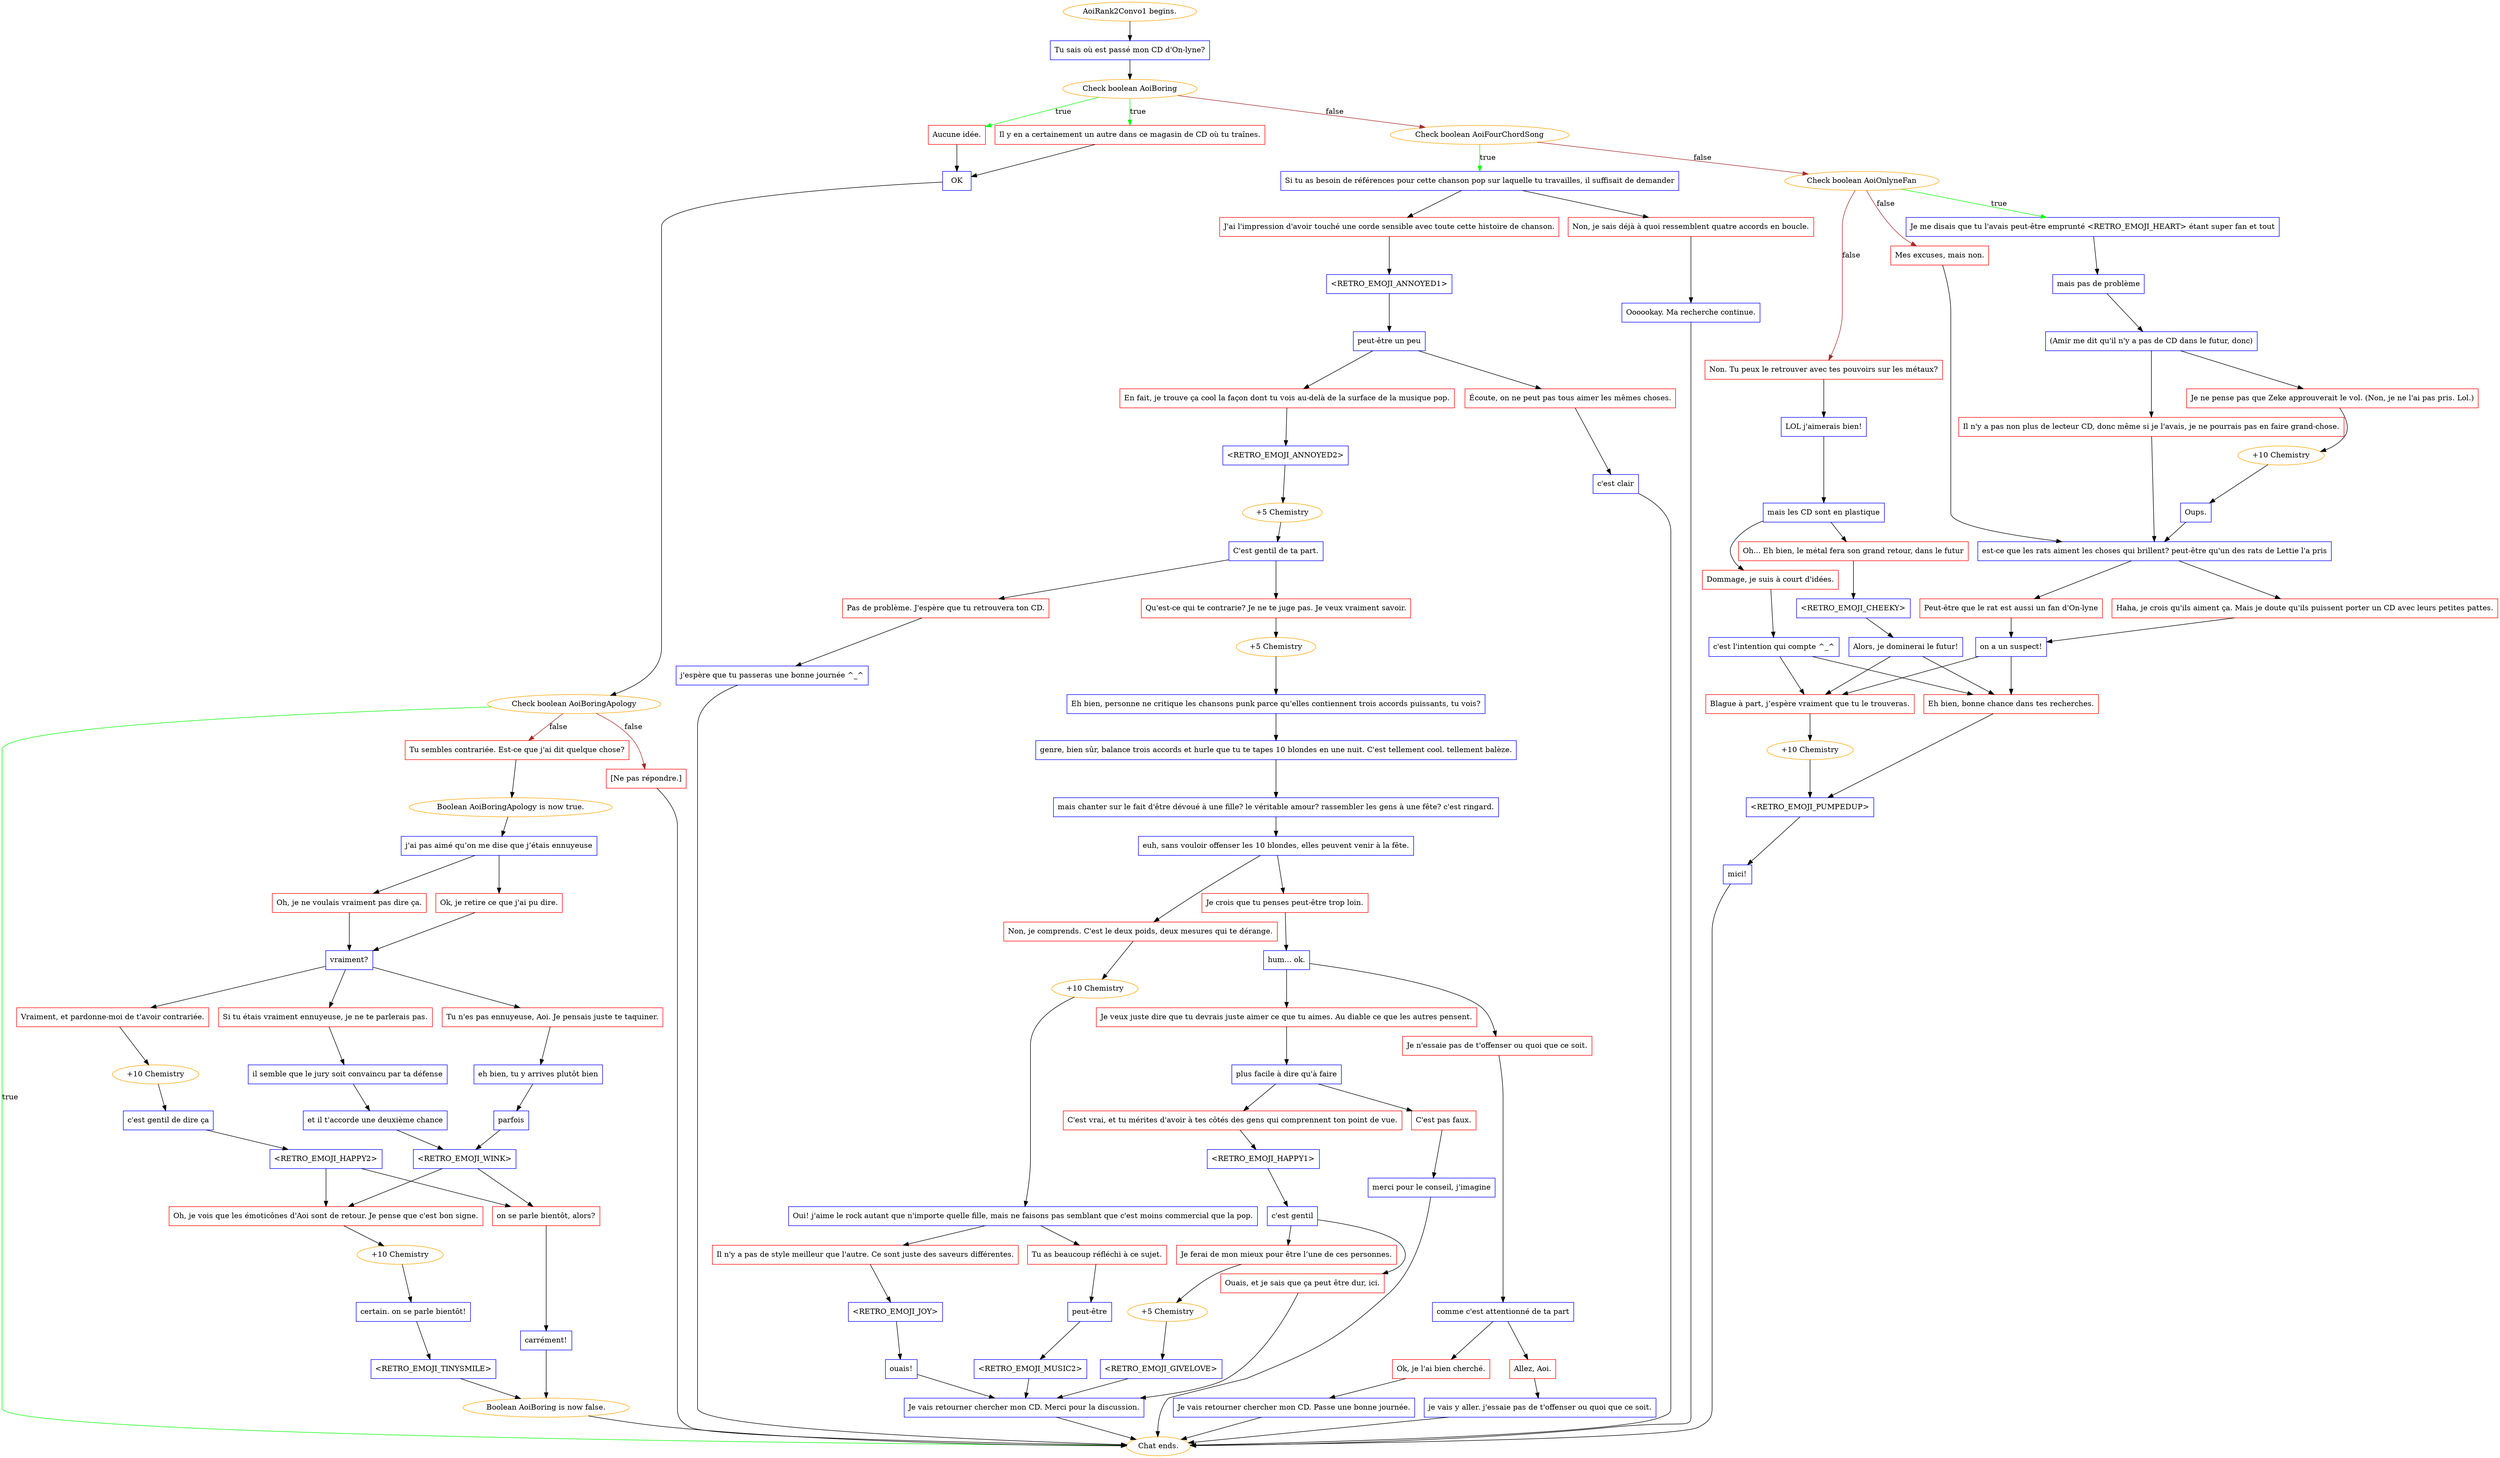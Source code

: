 digraph {
	"AoiRank2Convo1 begins." [color=orange];
		"AoiRank2Convo1 begins." -> j3826008034;
	j3826008034 [label="Tu sais où est passé mon CD d'On-lyne?",shape=box,color=blue];
		j3826008034 -> j1816172345;
	j1816172345 [label="Check boolean AoiBoring",color=orange];
		j1816172345 -> j474106467 [label=true,color=green];
		j1816172345 -> j878722004 [label=true,color=green];
		j1816172345 -> j1558244664 [label=false,color=brown];
	j474106467 [label="Aucune idée.",shape=box,color=red];
		j474106467 -> j3472602437;
	j878722004 [label="Il y en a certainement un autre dans ce magasin de CD où tu traînes.",shape=box,color=red];
		j878722004 -> j3472602437;
	j1558244664 [label="Check boolean AoiFourChordSong",color=orange];
		j1558244664 -> j928018973 [label=true,color=green];
		j1558244664 -> j482672680 [label=false,color=brown];
	j3472602437 [label="OK",shape=box,color=blue];
		j3472602437 -> j3516684951;
	j928018973 [label="Si tu as besoin de références pour cette chanson pop sur laquelle tu travailles, il suffisait de demander",shape=box,color=blue];
		j928018973 -> j2253142227;
		j928018973 -> j3558606057;
	j482672680 [label="Check boolean AoiOnlyneFan",color=orange];
		j482672680 -> j536843495 [label=true,color=green];
		j482672680 -> j4256328116 [label=false,color=brown];
		j482672680 -> j3854089284 [label=false,color=brown];
	j3516684951 [label="Check boolean AoiBoringApology",color=orange];
		j3516684951 -> "Chat ends." [label=true,color=green];
		j3516684951 -> j328701296 [label=false,color=brown];
		j3516684951 -> j94287996 [label=false,color=brown];
	j2253142227 [label="J'ai l'impression d'avoir touché une corde sensible avec toute cette histoire de chanson.",shape=box,color=red];
		j2253142227 -> j3660621327;
	j3558606057 [label="Non, je sais déjà à quoi ressemblent quatre accords en boucle.",shape=box,color=red];
		j3558606057 -> j3895641958;
	j536843495 [label="Je me disais que tu l'avais peut-être emprunté <RETRO_EMOJI_HEART> étant super fan et tout",shape=box,color=blue];
		j536843495 -> j4278357672;
	j4256328116 [label="Mes excuses, mais non.",shape=box,color=red];
		j4256328116 -> j3193681486;
	j3854089284 [label="Non. Tu peux le retrouver avec tes pouvoirs sur les métaux?",shape=box,color=red];
		j3854089284 -> j3600562833;
	"Chat ends." [color=orange];
	j328701296 [label="Tu sembles contrariée. Est-ce que j'ai dit quelque chose?",shape=box,color=red];
		j328701296 -> j3523461392;
	j94287996 [label="[Ne pas répondre.]",shape=box,color=red];
		j94287996 -> "Chat ends.";
	j3660621327 [label="<RETRO_EMOJI_ANNOYED1>",shape=box,color=blue];
		j3660621327 -> j1428694550;
	j3895641958 [label="Oooookay. Ma recherche continue.",shape=box,color=blue];
		j3895641958 -> "Chat ends.";
	j4278357672 [label="mais pas de problème",shape=box,color=blue];
		j4278357672 -> j1809050330;
	j3193681486 [label="est-ce que les rats aiment les choses qui brillent? peut-être qu'un des rats de Lettie l'a pris",shape=box,color=blue];
		j3193681486 -> j2977232828;
		j3193681486 -> j1594996846;
	j3600562833 [label="LOL j'aimerais bien!",shape=box,color=blue];
		j3600562833 -> j2601064820;
	j3523461392 [label="Boolean AoiBoringApology is now true.",color=orange];
		j3523461392 -> j1268521824;
	j1428694550 [label="peut-être un peu",shape=box,color=blue];
		j1428694550 -> j2872338242;
		j1428694550 -> j3983844452;
	j1809050330 [label="(Amir me dit qu'il n'y a pas de CD dans le futur, donc)",shape=box,color=blue];
		j1809050330 -> j2991752525;
		j1809050330 -> j2944916114;
	j2977232828 [label="Peut-être que le rat est aussi un fan d'On-lyne",shape=box,color=red];
		j2977232828 -> j3164660396;
	j1594996846 [label="Haha, je crois qu'ils aiment ça. Mais je doute qu'ils puissent porter un CD avec leurs petites pattes.",shape=box,color=red];
		j1594996846 -> j3164660396;
	j2601064820 [label="mais les CD sont en plastique",shape=box,color=blue];
		j2601064820 -> j1693534651;
		j2601064820 -> j2292357776;
	j1268521824 [label="j'ai pas aimé qu’on me dise que j’étais ennuyeuse",shape=box,color=blue];
		j1268521824 -> j3654374284;
		j1268521824 -> j2015981667;
	j2872338242 [label="En fait, je trouve ça cool la façon dont tu vois au-delà de la surface de la musique pop.",shape=box,color=red];
		j2872338242 -> j4225951897;
	j3983844452 [label="Écoute, on ne peut pas tous aimer les mêmes choses.",shape=box,color=red];
		j3983844452 -> j410363264;
	j2991752525 [label="Je ne pense pas que Zeke approuverait le vol. (Non, je ne l'ai pas pris. Lol.)",shape=box,color=red];
		j2991752525 -> j4172835739;
	j2944916114 [label="Il n'y a pas non plus de lecteur CD, donc même si je l'avais, je ne pourrais pas en faire grand-chose.",shape=box,color=red];
		j2944916114 -> j3193681486;
	j3164660396 [label="on a un suspect!",shape=box,color=blue];
		j3164660396 -> j850838349;
		j3164660396 -> j2982164823;
	j1693534651 [label="Oh... Eh bien, le métal fera son grand retour, dans le futur",shape=box,color=red];
		j1693534651 -> j2677782155;
	j2292357776 [label="Dommage, je suis à court d'idées.",shape=box,color=red];
		j2292357776 -> j960960110;
	j3654374284 [label="Oh, je ne voulais vraiment pas dire ça.",shape=box,color=red];
		j3654374284 -> j832613306;
	j2015981667 [label="Ok, je retire ce que j'ai pu dire.",shape=box,color=red];
		j2015981667 -> j832613306;
	j4225951897 [label="<RETRO_EMOJI_ANNOYED2>",shape=box,color=blue];
		j4225951897 -> j1632099728;
	j410363264 [label="c'est clair",shape=box,color=blue];
		j410363264 -> "Chat ends.";
	j4172835739 [label="+10 Chemistry",color=orange];
		j4172835739 -> j3871460650;
	j850838349 [label="Blague à part, j’espère vraiment que tu le trouveras.",shape=box,color=red];
		j850838349 -> j2991921275;
	j2982164823 [label="Eh bien, bonne chance dans tes recherches.",shape=box,color=red];
		j2982164823 -> j2929891939;
	j2677782155 [label="<RETRO_EMOJI_CHEEKY>",shape=box,color=blue];
		j2677782155 -> j891980688;
	j960960110 [label="c'est l'intention qui compte ^_^",shape=box,color=blue];
		j960960110 -> j850838349;
		j960960110 -> j2982164823;
	j832613306 [label="vraiment?",shape=box,color=blue];
		j832613306 -> j3220322225;
		j832613306 -> j3943742605;
		j832613306 -> j3644542576;
	j1632099728 [label="+5 Chemistry",color=orange];
		j1632099728 -> j2442538286;
	j3871460650 [label="Oups.",shape=box,color=blue];
		j3871460650 -> j3193681486;
	j2991921275 [label="+10 Chemistry",color=orange];
		j2991921275 -> j2929891939;
	j2929891939 [label="<RETRO_EMOJI_PUMPEDUP>",shape=box,color=blue];
		j2929891939 -> j3436898600;
	j891980688 [label="Alors, je dominerai le futur!",shape=box,color=blue];
		j891980688 -> j850838349;
		j891980688 -> j2982164823;
	j3220322225 [label="Vraiment, et pardonne-moi de t'avoir contrariée.",shape=box,color=red];
		j3220322225 -> j177611038;
	j3943742605 [label="Tu n'es pas ennuyeuse, Aoi. Je pensais juste te taquiner.",shape=box,color=red];
		j3943742605 -> j3950981223;
	j3644542576 [label="Si tu étais vraiment ennuyeuse, je ne te parlerais pas.",shape=box,color=red];
		j3644542576 -> j2089966443;
	j2442538286 [label="C'est gentil de ta part.",shape=box,color=blue];
		j2442538286 -> j2961074017;
		j2442538286 -> j1530263723;
	j3436898600 [label="mici!",shape=box,color=blue];
		j3436898600 -> "Chat ends.";
	j177611038 [label="+10 Chemistry",color=orange];
		j177611038 -> j2001303032;
	j3950981223 [label="eh bien, tu y arrives plutôt bien",shape=box,color=blue];
		j3950981223 -> j3715740304;
	j2089966443 [label="il semble que le jury soit convaincu par ta défense",shape=box,color=blue];
		j2089966443 -> j692286385;
	j2961074017 [label="Qu'est-ce qui te contrarie? Je ne te juge pas. Je veux vraiment savoir.",shape=box,color=red];
		j2961074017 -> j743565906;
	j1530263723 [label="Pas de problème. J'espère que tu retrouvera ton CD.",shape=box,color=red];
		j1530263723 -> j137333525;
	j2001303032 [label="c'est gentil de dire ça",shape=box,color=blue];
		j2001303032 -> j3120086048;
	j3715740304 [label="parfois",shape=box,color=blue];
		j3715740304 -> j1910168209;
	j692286385 [label="et il t'accorde une deuxième chance",shape=box,color=blue];
		j692286385 -> j1910168209;
	j743565906 [label="+5 Chemistry",color=orange];
		j743565906 -> j31462135;
	j137333525 [label="j'espère que tu passeras une bonne journée ^_^",shape=box,color=blue];
		j137333525 -> "Chat ends.";
	j3120086048 [label="<RETRO_EMOJI_HAPPY2>",shape=box,color=blue];
		j3120086048 -> j997027048;
		j3120086048 -> j3654960807;
	j1910168209 [label="<RETRO_EMOJI_WINK>",shape=box,color=blue];
		j1910168209 -> j997027048;
		j1910168209 -> j3654960807;
	j31462135 [label="Eh bien, personne ne critique les chansons punk parce qu'elles contiennent trois accords puissants, tu vois?",shape=box,color=blue];
		j31462135 -> j327182657;
	j997027048 [label="on se parle bientôt, alors?",shape=box,color=red];
		j997027048 -> j2479899725;
	j3654960807 [label="Oh, je vois que les émoticônes d'Aoi sont de retour. Je pense que c'est bon signe.",shape=box,color=red];
		j3654960807 -> j4280077638;
	j327182657 [label="genre, bien sûr, balance trois accords et hurle que tu te tapes 10 blondes en une nuit. C'est tellement cool. tellement balèze.",shape=box,color=blue];
		j327182657 -> j1256637014;
	j2479899725 [label="carrément!",shape=box,color=blue];
		j2479899725 -> j1984221796;
	j4280077638 [label="+10 Chemistry",color=orange];
		j4280077638 -> j330769956;
	j1256637014 [label="mais chanter sur le fait d'être dévoué à une fille? le véritable amour? rassembler les gens à une fête? c'est ringard.",shape=box,color=blue];
		j1256637014 -> j3967195594;
	j1984221796 [label="Boolean AoiBoring is now false.",color=orange];
		j1984221796 -> "Chat ends.";
	j330769956 [label="certain. on se parle bientôt!",shape=box,color=blue];
		j330769956 -> j3248434141;
	j3967195594 [label="euh, sans vouloir offenser les 10 blondes, elles peuvent venir à la fête.",shape=box,color=blue];
		j3967195594 -> j2191344796;
		j3967195594 -> j167964512;
	j3248434141 [label="<RETRO_EMOJI_TINYSMILE>",shape=box,color=blue];
		j3248434141 -> j1984221796;
	j2191344796 [label="Non, je comprends. C'est le deux poids, deux mesures qui te dérange.",shape=box,color=red];
		j2191344796 -> j534522448;
	j167964512 [label="Je crois que tu penses peut-être trop loin.",shape=box,color=red];
		j167964512 -> j1805471513;
	j534522448 [label="+10 Chemistry",color=orange];
		j534522448 -> j2253752493;
	j1805471513 [label="hum... ok.",shape=box,color=blue];
		j1805471513 -> j3914006513;
		j1805471513 -> j1113510439;
	j2253752493 [label="Oui! j'aime le rock autant que n'importe quelle fille, mais ne faisons pas semblant que c'est moins commercial que la pop.",shape=box,color=blue];
		j2253752493 -> j550894752;
		j2253752493 -> j807301944;
	j3914006513 [label="Je veux juste dire que tu devrais juste aimer ce que tu aimes. Au diable ce que les autres pensent.",shape=box,color=red];
		j3914006513 -> j1538287490;
	j1113510439 [label="Je n'essaie pas de t'offenser ou quoi que ce soit.",shape=box,color=red];
		j1113510439 -> j3030608289;
	j550894752 [label="Il n'y a pas de style meilleur que l'autre. Ce sont juste des saveurs différentes.",shape=box,color=red];
		j550894752 -> j591474785;
	j807301944 [label="Tu as beaucoup réfléchi à ce sujet.",shape=box,color=red];
		j807301944 -> j1687491457;
	j1538287490 [label="plus facile à dire qu'à faire",shape=box,color=blue];
		j1538287490 -> j3192055120;
		j1538287490 -> j240554495;
	j3030608289 [label="comme c'est attentionné de ta part",shape=box,color=blue];
		j3030608289 -> j494451800;
		j3030608289 -> j4274454522;
	j591474785 [label="<RETRO_EMOJI_JOY>",shape=box,color=blue];
		j591474785 -> j1280037589;
	j1687491457 [label="peut-être",shape=box,color=blue];
		j1687491457 -> j292636909;
	j3192055120 [label="C'est pas faux.",shape=box,color=red];
		j3192055120 -> j1297582071;
	j240554495 [label="C'est vrai, et tu mérites d'avoir à tes côtés des gens qui comprennent ton point de vue.",shape=box,color=red];
		j240554495 -> j2161773515;
	j494451800 [label="Ok, je l'ai bien cherché.",shape=box,color=red];
		j494451800 -> j2342338015;
	j4274454522 [label="Allez, Aoi.",shape=box,color=red];
		j4274454522 -> j385229298;
	j1280037589 [label="ouais!",shape=box,color=blue];
		j1280037589 -> j468925541;
	j292636909 [label="<RETRO_EMOJI_MUSIC2>",shape=box,color=blue];
		j292636909 -> j468925541;
	j1297582071 [label="merci pour le conseil, j'imagine",shape=box,color=blue];
		j1297582071 -> "Chat ends.";
	j2161773515 [label="<RETRO_EMOJI_HAPPY1>",shape=box,color=blue];
		j2161773515 -> j3319874431;
	j2342338015 [label="Je vais retourner chercher mon CD. Passe une bonne journée.",shape=box,color=blue];
		j2342338015 -> "Chat ends.";
	j385229298 [label="je vais y aller. j'essaie pas de t'offenser ou quoi que ce soit.",shape=box,color=blue];
		j385229298 -> "Chat ends.";
	j468925541 [label="Je vais retourner chercher mon CD. Merci pour la discussion.",shape=box,color=blue];
		j468925541 -> "Chat ends.";
	j3319874431 [label="c'est gentil",shape=box,color=blue];
		j3319874431 -> j2233613167;
		j3319874431 -> j2602927070;
	j2233613167 [label="Je ferai de mon mieux pour être l’une de ces personnes.",shape=box,color=red];
		j2233613167 -> j1376887996;
	j2602927070 [label="Ouais, et je sais que ça peut être dur, ici.",shape=box,color=red];
		j2602927070 -> j468925541;
	j1376887996 [label="+5 Chemistry",color=orange];
		j1376887996 -> j82484466;
	j82484466 [label="<RETRO_EMOJI_GIVELOVE>",shape=box,color=blue];
		j82484466 -> j468925541;
}